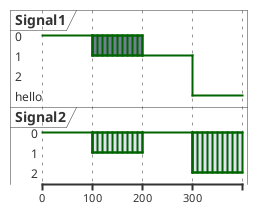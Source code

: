 @startuml

robust "Signal1" as S1
robust "Signal2" as S2

S1 has 0,1,2,hello
S2 has 0,1,2

@0
S1 is 0
S2 is 0

@100
S1 is {0,1} #SlateGrey
S2 is {0,1}

@200
S1 is 1
S2 is 0

@300
S1 is hello
S2 is {0,2}

@enduml
